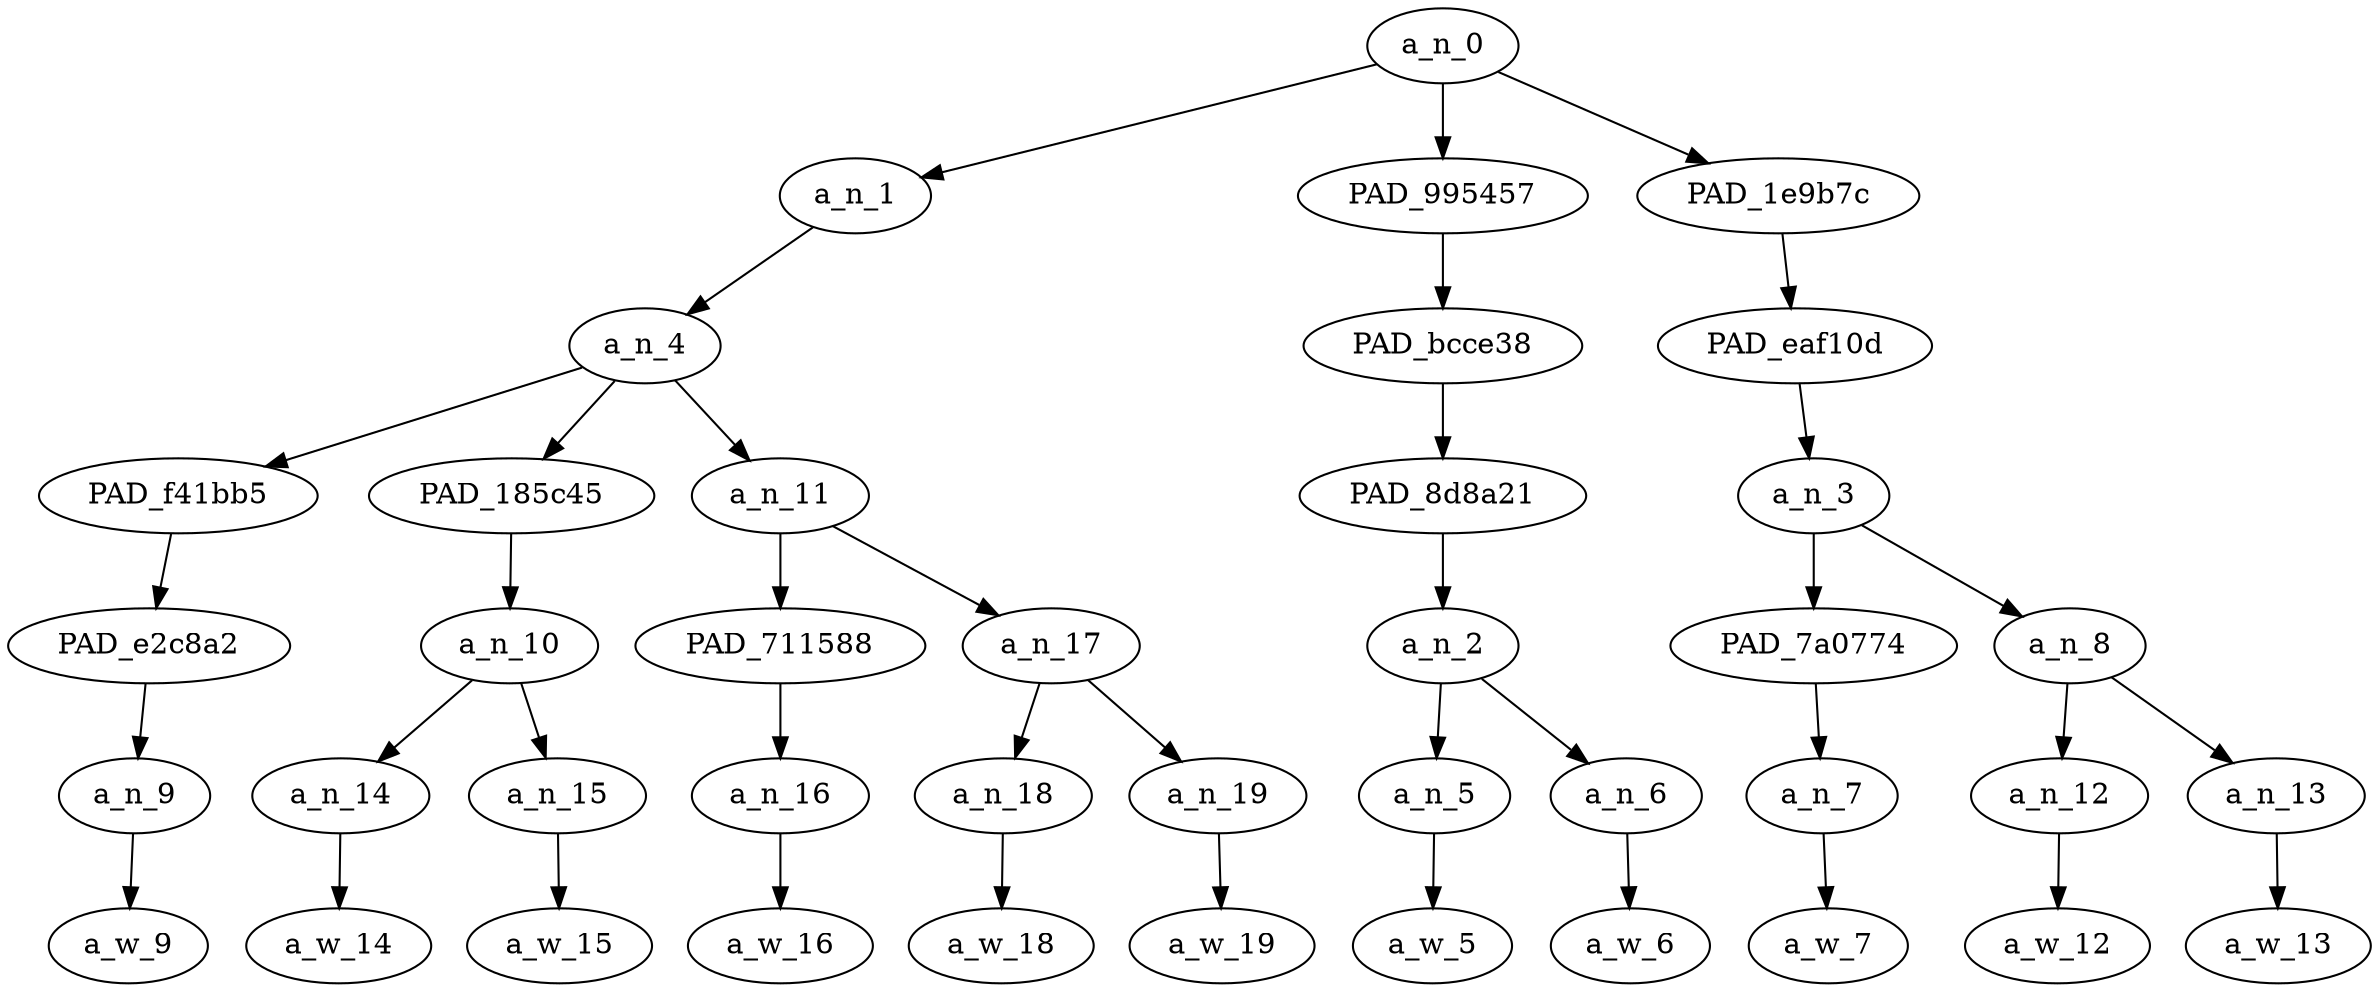 strict digraph "" {
	a_n_0	[div_dir=1,
		index=0,
		level=6,
		pos="5.666666666666667,6!",
		text_span="[0, 1, 2, 3, 4, 5, 6, 7, 8, 9, 10]",
		value=1.00000003];
	a_n_1	[div_dir=1,
		index=0,
		level=5,
		pos="1.75,5!",
		text_span="[0, 1, 2, 3, 4, 5]",
		value=0.70121695];
	a_n_0 -> a_n_1;
	PAD_995457	[div_dir=1,
		index=1,
		level=5,
		pos="6.5,5!",
		text_span="[6, 7]",
		value=0.09975904];
	a_n_0 -> PAD_995457;
	PAD_1e9b7c	[div_dir=1,
		index=2,
		level=5,
		pos="8.75,5!",
		text_span="[8, 9, 10]",
		value=0.19875041];
	a_n_0 -> PAD_1e9b7c;
	a_n_4	[div_dir=1,
		index=0,
		level=4,
		pos="1.75,4!",
		text_span="[0, 1, 2, 3, 4, 5]",
		value=0.70101312];
	a_n_1 -> a_n_4;
	PAD_f41bb5	[div_dir=-1,
		index=0,
		level=3,
		pos="0.0,3!",
		text_span="[0]",
		value=0.10434109];
	a_n_4 -> PAD_f41bb5;
	PAD_185c45	[div_dir=1,
		index=1,
		level=3,
		pos="1.5,3!",
		text_span="[1, 2]",
		value=0.31574097];
	a_n_4 -> PAD_185c45;
	a_n_11	[div_dir=1,
		index=2,
		level=3,
		pos="3.75,3!",
		text_span="[3, 4, 5]",
		value=0.28072724];
	a_n_4 -> a_n_11;
	PAD_e2c8a2	[div_dir=-1,
		index=0,
		level=2,
		pos="0.0,2!",
		text_span="[0]",
		value=0.10434109];
	PAD_f41bb5 -> PAD_e2c8a2;
	a_n_9	[div_dir=-1,
		index=0,
		level=1,
		pos="0.0,1!",
		text_span="[0]",
		value=0.10434109];
	PAD_e2c8a2 -> a_n_9;
	a_w_9	[div_dir=0,
		index=0,
		level=0,
		pos="0,0!",
		text_span="[0]",
		value=keep];
	a_n_9 -> a_w_9;
	a_n_10	[div_dir=1,
		index=1,
		level=2,
		pos="1.5,2!",
		text_span="[1, 2]",
		value=0.31574097];
	PAD_185c45 -> a_n_10;
	a_n_14	[div_dir=1,
		index=1,
		level=1,
		pos="1.0,1!",
		text_span="[1]",
		value=0.19240495];
	a_n_10 -> a_n_14;
	a_n_15	[div_dir=1,
		index=2,
		level=1,
		pos="2.0,1!",
		text_span="[2]",
		value=0.12317089];
	a_n_10 -> a_n_15;
	a_w_14	[div_dir=0,
		index=1,
		level=0,
		pos="1,0!",
		text_span="[1]",
		value=white];
	a_n_14 -> a_w_14;
	a_w_15	[div_dir=0,
		index=2,
		level=0,
		pos="2,0!",
		text_span="[2]",
		value=ass];
	a_n_15 -> a_w_15;
	PAD_711588	[div_dir=1,
		index=2,
		level=2,
		pos="3.0,2!",
		text_span="[3]",
		value=0.08254210];
	a_n_11 -> PAD_711588;
	a_n_17	[div_dir=1,
		index=3,
		level=2,
		pos="4.5,2!",
		text_span="[4, 5]",
		value=0.19763064];
	a_n_11 -> a_n_17;
	a_n_16	[div_dir=1,
		index=3,
		level=1,
		pos="3.0,1!",
		text_span="[3]",
		value=0.08254210];
	PAD_711588 -> a_n_16;
	a_w_16	[div_dir=0,
		index=3,
		level=0,
		pos="3,0!",
		text_span="[3]",
		value=off];
	a_n_16 -> a_w_16;
	a_n_18	[div_dir=1,
		index=4,
		level=1,
		pos="4.0,1!",
		text_span="[4]",
		value=0.06111899];
	a_n_17 -> a_n_18;
	a_n_19	[div_dir=1,
		index=5,
		level=1,
		pos="5.0,1!",
		text_span="[5]",
		value=0.13608630];
	a_n_17 -> a_n_19;
	a_w_18	[div_dir=0,
		index=4,
		level=0,
		pos="4,0!",
		text_span="[4]",
		value=my];
	a_n_18 -> a_w_18;
	a_w_19	[div_dir=0,
		index=5,
		level=0,
		pos="5,0!",
		text_span="[5]",
		value=tl];
	a_n_19 -> a_w_19;
	PAD_bcce38	[div_dir=1,
		index=1,
		level=4,
		pos="6.5,4!",
		text_span="[6, 7]",
		value=0.09975904];
	PAD_995457 -> PAD_bcce38;
	PAD_8d8a21	[div_dir=1,
		index=3,
		level=3,
		pos="6.5,3!",
		text_span="[6, 7]",
		value=0.09975904];
	PAD_bcce38 -> PAD_8d8a21;
	a_n_2	[div_dir=1,
		index=4,
		level=2,
		pos="6.5,2!",
		text_span="[6, 7]",
		value=0.09975904];
	PAD_8d8a21 -> a_n_2;
	a_n_5	[div_dir=1,
		index=6,
		level=1,
		pos="6.0,1!",
		text_span="[6]",
		value=0.05301629];
	a_n_2 -> a_n_5;
	a_n_6	[div_dir=1,
		index=7,
		level=1,
		pos="7.0,1!",
		text_span="[7]",
		value=0.04662810];
	a_n_2 -> a_n_6;
	a_w_5	[div_dir=0,
		index=6,
		level=0,
		pos="6,0!",
		text_span="[6]",
		value=you];
	a_n_5 -> a_w_5;
	a_w_6	[div_dir=0,
		index=7,
		level=0,
		pos="7,0!",
		text_span="[7]",
		value=all];
	a_n_6 -> a_w_6;
	PAD_eaf10d	[div_dir=1,
		index=2,
		level=4,
		pos="8.75,4!",
		text_span="[8, 9, 10]",
		value=0.19875041];
	PAD_1e9b7c -> PAD_eaf10d;
	a_n_3	[div_dir=1,
		index=4,
		level=3,
		pos="8.75,3!",
		text_span="[8, 9, 10]",
		value=0.19875041];
	PAD_eaf10d -> a_n_3;
	PAD_7a0774	[div_dir=1,
		index=5,
		level=2,
		pos="8.0,2!",
		text_span="[8]",
		value=0.05298328];
	a_n_3 -> PAD_7a0774;
	a_n_8	[div_dir=1,
		index=6,
		level=2,
		pos="9.5,2!",
		text_span="[9, 10]",
		value=0.14562481];
	a_n_3 -> a_n_8;
	a_n_7	[div_dir=1,
		index=8,
		level=1,
		pos="8.0,1!",
		text_span="[8]",
		value=0.05298328];
	PAD_7a0774 -> a_n_7;
	a_w_7	[div_dir=0,
		index=8,
		level=0,
		pos="8,0!",
		text_span="[8]",
		value=make];
	a_n_7 -> a_w_7;
	a_n_12	[div_dir=1,
		index=9,
		level=1,
		pos="9.0,1!",
		text_span="[9]",
		value=0.05440645];
	a_n_8 -> a_n_12;
	a_n_13	[div_dir=-1,
		index=10,
		level=1,
		pos="10.0,1!",
		text_span="[10]",
		value=0.09108201];
	a_n_8 -> a_n_13;
	a_w_12	[div_dir=0,
		index=9,
		level=0,
		pos="9,0!",
		text_span="[9]",
		value=me];
	a_n_12 -> a_w_12;
	a_w_13	[div_dir=0,
		index=10,
		level=0,
		pos="10,0!",
		text_span="[10]",
		value=sick];
	a_n_13 -> a_w_13;
}
